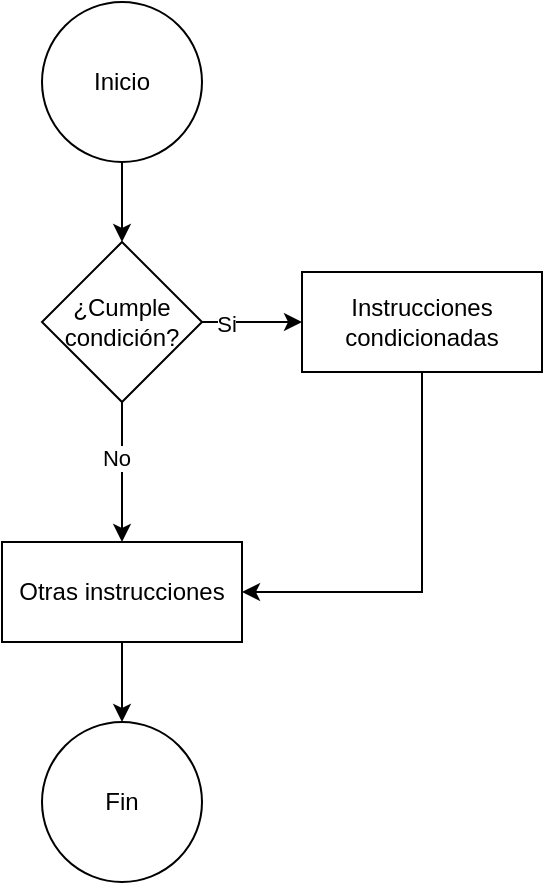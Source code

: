 <mxfile version="21.6.8" type="device" pages="4">
  <diagram name="If simple" id="lua3cvvGR4sbmoEJobVZ">
    <mxGraphModel dx="1418" dy="828" grid="1" gridSize="10" guides="1" tooltips="1" connect="1" arrows="1" fold="1" page="1" pageScale="1" pageWidth="850" pageHeight="1100" math="0" shadow="0">
      <root>
        <mxCell id="0" />
        <mxCell id="1" parent="0" />
        <mxCell id="kJxDiAfNMcwkC5Tb2l2K-3" style="edgeStyle=orthogonalEdgeStyle;rounded=0;orthogonalLoop=1;jettySize=auto;html=1;entryX=0.5;entryY=0;entryDx=0;entryDy=0;" parent="1" source="kJxDiAfNMcwkC5Tb2l2K-1" target="kJxDiAfNMcwkC5Tb2l2K-2" edge="1">
          <mxGeometry relative="1" as="geometry" />
        </mxCell>
        <mxCell id="kJxDiAfNMcwkC5Tb2l2K-1" value="Inicio" style="ellipse;whiteSpace=wrap;html=1;aspect=fixed;" parent="1" vertex="1">
          <mxGeometry x="360" y="50" width="80" height="80" as="geometry" />
        </mxCell>
        <mxCell id="kJxDiAfNMcwkC5Tb2l2K-5" style="edgeStyle=orthogonalEdgeStyle;rounded=0;orthogonalLoop=1;jettySize=auto;html=1;entryX=0;entryY=0.5;entryDx=0;entryDy=0;" parent="1" source="kJxDiAfNMcwkC5Tb2l2K-2" target="kJxDiAfNMcwkC5Tb2l2K-4" edge="1">
          <mxGeometry relative="1" as="geometry" />
        </mxCell>
        <mxCell id="kJxDiAfNMcwkC5Tb2l2K-6" value="Si" style="edgeLabel;html=1;align=center;verticalAlign=middle;resizable=0;points=[];" parent="kJxDiAfNMcwkC5Tb2l2K-5" vertex="1" connectable="0">
          <mxGeometry x="-0.52" y="-1" relative="1" as="geometry">
            <mxPoint as="offset" />
          </mxGeometry>
        </mxCell>
        <mxCell id="kJxDiAfNMcwkC5Tb2l2K-9" style="edgeStyle=orthogonalEdgeStyle;rounded=0;orthogonalLoop=1;jettySize=auto;html=1;entryX=0.5;entryY=0;entryDx=0;entryDy=0;" parent="1" source="kJxDiAfNMcwkC5Tb2l2K-2" target="kJxDiAfNMcwkC5Tb2l2K-7" edge="1">
          <mxGeometry relative="1" as="geometry" />
        </mxCell>
        <mxCell id="kJxDiAfNMcwkC5Tb2l2K-10" value="No" style="edgeLabel;html=1;align=center;verticalAlign=middle;resizable=0;points=[];" parent="kJxDiAfNMcwkC5Tb2l2K-9" vertex="1" connectable="0">
          <mxGeometry x="-0.2" y="-3" relative="1" as="geometry">
            <mxPoint as="offset" />
          </mxGeometry>
        </mxCell>
        <mxCell id="kJxDiAfNMcwkC5Tb2l2K-2" value="¿Cumple condición?" style="rhombus;whiteSpace=wrap;html=1;" parent="1" vertex="1">
          <mxGeometry x="360" y="170" width="80" height="80" as="geometry" />
        </mxCell>
        <mxCell id="kJxDiAfNMcwkC5Tb2l2K-8" style="edgeStyle=orthogonalEdgeStyle;rounded=0;orthogonalLoop=1;jettySize=auto;html=1;entryX=1;entryY=0.5;entryDx=0;entryDy=0;exitX=0.5;exitY=1;exitDx=0;exitDy=0;" parent="1" source="kJxDiAfNMcwkC5Tb2l2K-4" target="kJxDiAfNMcwkC5Tb2l2K-7" edge="1">
          <mxGeometry relative="1" as="geometry" />
        </mxCell>
        <mxCell id="kJxDiAfNMcwkC5Tb2l2K-4" value="Instrucciones condicionadas" style="rounded=0;whiteSpace=wrap;html=1;" parent="1" vertex="1">
          <mxGeometry x="490" y="185" width="120" height="50" as="geometry" />
        </mxCell>
        <mxCell id="kJxDiAfNMcwkC5Tb2l2K-12" style="edgeStyle=orthogonalEdgeStyle;rounded=0;orthogonalLoop=1;jettySize=auto;html=1;entryX=0.5;entryY=0;entryDx=0;entryDy=0;" parent="1" source="kJxDiAfNMcwkC5Tb2l2K-7" target="kJxDiAfNMcwkC5Tb2l2K-11" edge="1">
          <mxGeometry relative="1" as="geometry" />
        </mxCell>
        <mxCell id="kJxDiAfNMcwkC5Tb2l2K-7" value="Otras instrucciones" style="rounded=0;whiteSpace=wrap;html=1;" parent="1" vertex="1">
          <mxGeometry x="340" y="320" width="120" height="50" as="geometry" />
        </mxCell>
        <mxCell id="kJxDiAfNMcwkC5Tb2l2K-11" value="Fin" style="ellipse;whiteSpace=wrap;html=1;aspect=fixed;" parent="1" vertex="1">
          <mxGeometry x="360" y="410" width="80" height="80" as="geometry" />
        </mxCell>
      </root>
    </mxGraphModel>
  </diagram>
  <diagram name="If en secuencia" id="ZwGOg2d4eGwI_o__xpLS">
    <mxGraphModel dx="1418" dy="828" grid="1" gridSize="10" guides="1" tooltips="1" connect="1" arrows="1" fold="1" page="1" pageScale="1" pageWidth="850" pageHeight="1100" math="0" shadow="0">
      <root>
        <mxCell id="2CZIvTwbk8m3Q1wtJNaX-0" />
        <mxCell id="2CZIvTwbk8m3Q1wtJNaX-1" parent="2CZIvTwbk8m3Q1wtJNaX-0" />
        <mxCell id="2CZIvTwbk8m3Q1wtJNaX-2" style="edgeStyle=orthogonalEdgeStyle;rounded=0;orthogonalLoop=1;jettySize=auto;html=1;entryX=0.5;entryY=0;entryDx=0;entryDy=0;" parent="2CZIvTwbk8m3Q1wtJNaX-1" source="2CZIvTwbk8m3Q1wtJNaX-3" target="2CZIvTwbk8m3Q1wtJNaX-8" edge="1">
          <mxGeometry relative="1" as="geometry" />
        </mxCell>
        <mxCell id="2CZIvTwbk8m3Q1wtJNaX-3" value="Inicio" style="ellipse;whiteSpace=wrap;html=1;aspect=fixed;" parent="2CZIvTwbk8m3Q1wtJNaX-1" vertex="1">
          <mxGeometry x="350" y="50" width="80" height="80" as="geometry" />
        </mxCell>
        <mxCell id="2CZIvTwbk8m3Q1wtJNaX-4" style="edgeStyle=orthogonalEdgeStyle;rounded=0;orthogonalLoop=1;jettySize=auto;html=1;entryX=0;entryY=0.5;entryDx=0;entryDy=0;" parent="2CZIvTwbk8m3Q1wtJNaX-1" source="2CZIvTwbk8m3Q1wtJNaX-8" target="2CZIvTwbk8m3Q1wtJNaX-10" edge="1">
          <mxGeometry relative="1" as="geometry" />
        </mxCell>
        <mxCell id="2CZIvTwbk8m3Q1wtJNaX-5" value="Si" style="edgeLabel;html=1;align=center;verticalAlign=middle;resizable=0;points=[];" parent="2CZIvTwbk8m3Q1wtJNaX-4" vertex="1" connectable="0">
          <mxGeometry x="-0.52" y="-1" relative="1" as="geometry">
            <mxPoint as="offset" />
          </mxGeometry>
        </mxCell>
        <mxCell id="2CZIvTwbk8m3Q1wtJNaX-6" style="edgeStyle=orthogonalEdgeStyle;rounded=0;orthogonalLoop=1;jettySize=auto;html=1;entryX=0.5;entryY=0;entryDx=0;entryDy=0;" parent="2CZIvTwbk8m3Q1wtJNaX-1" source="2CZIvTwbk8m3Q1wtJNaX-8" target="274onsJOsDAJGGuNo17B-0" edge="1">
          <mxGeometry relative="1" as="geometry">
            <mxPoint x="400" y="320" as="targetPoint" />
          </mxGeometry>
        </mxCell>
        <mxCell id="2CZIvTwbk8m3Q1wtJNaX-7" value="No" style="edgeLabel;html=1;align=center;verticalAlign=middle;resizable=0;points=[];" parent="2CZIvTwbk8m3Q1wtJNaX-6" vertex="1" connectable="0">
          <mxGeometry x="-0.2" y="-3" relative="1" as="geometry">
            <mxPoint as="offset" />
          </mxGeometry>
        </mxCell>
        <mxCell id="2CZIvTwbk8m3Q1wtJNaX-8" value="¿Cumple condición 1?" style="rhombus;whiteSpace=wrap;html=1;" parent="2CZIvTwbk8m3Q1wtJNaX-1" vertex="1">
          <mxGeometry x="340" y="170" width="100" height="80" as="geometry" />
        </mxCell>
        <mxCell id="2CZIvTwbk8m3Q1wtJNaX-9" style="edgeStyle=orthogonalEdgeStyle;rounded=0;orthogonalLoop=1;jettySize=auto;html=1;entryX=1;entryY=0.5;entryDx=0;entryDy=0;exitX=0.5;exitY=1;exitDx=0;exitDy=0;" parent="2CZIvTwbk8m3Q1wtJNaX-1" source="2CZIvTwbk8m3Q1wtJNaX-10" target="274onsJOsDAJGGuNo17B-0" edge="1">
          <mxGeometry relative="1" as="geometry">
            <mxPoint x="460" y="345" as="targetPoint" />
          </mxGeometry>
        </mxCell>
        <mxCell id="2CZIvTwbk8m3Q1wtJNaX-10" value="Instrucciones que dependen de la condición 1" style="rounded=0;whiteSpace=wrap;html=1;" parent="2CZIvTwbk8m3Q1wtJNaX-1" vertex="1">
          <mxGeometry x="490" y="185" width="120" height="50" as="geometry" />
        </mxCell>
        <mxCell id="2CZIvTwbk8m3Q1wtJNaX-13" value="Fin" style="ellipse;whiteSpace=wrap;html=1;aspect=fixed;" parent="2CZIvTwbk8m3Q1wtJNaX-1" vertex="1">
          <mxGeometry x="350" y="440" width="80" height="80" as="geometry" />
        </mxCell>
        <mxCell id="274onsJOsDAJGGuNo17B-2" style="edgeStyle=orthogonalEdgeStyle;rounded=0;orthogonalLoop=1;jettySize=auto;html=1;entryX=1;entryY=0.5;entryDx=0;entryDy=0;" parent="2CZIvTwbk8m3Q1wtJNaX-1" source="274onsJOsDAJGGuNo17B-0" target="274onsJOsDAJGGuNo17B-1" edge="1">
          <mxGeometry relative="1" as="geometry" />
        </mxCell>
        <mxCell id="274onsJOsDAJGGuNo17B-3" value="Si" style="edgeLabel;html=1;align=center;verticalAlign=middle;resizable=0;points=[];" parent="274onsJOsDAJGGuNo17B-2" vertex="1" connectable="0">
          <mxGeometry x="-0.24" y="-2" relative="1" as="geometry">
            <mxPoint as="offset" />
          </mxGeometry>
        </mxCell>
        <mxCell id="274onsJOsDAJGGuNo17B-4" style="edgeStyle=orthogonalEdgeStyle;rounded=0;orthogonalLoop=1;jettySize=auto;html=1;entryX=0.5;entryY=0;entryDx=0;entryDy=0;" parent="2CZIvTwbk8m3Q1wtJNaX-1" source="274onsJOsDAJGGuNo17B-0" target="2CZIvTwbk8m3Q1wtJNaX-13" edge="1">
          <mxGeometry relative="1" as="geometry" />
        </mxCell>
        <mxCell id="274onsJOsDAJGGuNo17B-5" value="No" style="edgeLabel;html=1;align=center;verticalAlign=middle;resizable=0;points=[];" parent="274onsJOsDAJGGuNo17B-4" vertex="1" connectable="0">
          <mxGeometry x="-0.12" y="-1" relative="1" as="geometry">
            <mxPoint as="offset" />
          </mxGeometry>
        </mxCell>
        <mxCell id="274onsJOsDAJGGuNo17B-0" value="¿Cumple condición 2?" style="rhombus;whiteSpace=wrap;html=1;" parent="2CZIvTwbk8m3Q1wtJNaX-1" vertex="1">
          <mxGeometry x="340" y="310" width="100" height="80" as="geometry" />
        </mxCell>
        <mxCell id="274onsJOsDAJGGuNo17B-6" style="edgeStyle=orthogonalEdgeStyle;rounded=0;orthogonalLoop=1;jettySize=auto;html=1;entryX=0;entryY=0.5;entryDx=0;entryDy=0;exitX=0.5;exitY=1;exitDx=0;exitDy=0;" parent="2CZIvTwbk8m3Q1wtJNaX-1" source="274onsJOsDAJGGuNo17B-1" target="2CZIvTwbk8m3Q1wtJNaX-13" edge="1">
          <mxGeometry relative="1" as="geometry" />
        </mxCell>
        <mxCell id="274onsJOsDAJGGuNo17B-1" value="Instrucciones que dependen de la condición 2" style="rounded=0;whiteSpace=wrap;html=1;" parent="2CZIvTwbk8m3Q1wtJNaX-1" vertex="1">
          <mxGeometry x="170" y="325" width="120" height="50" as="geometry" />
        </mxCell>
      </root>
    </mxGraphModel>
  </diagram>
  <diagram name="else" id="2hadmQvfeEA0hxJ-wt2u">
    <mxGraphModel dx="1418" dy="828" grid="1" gridSize="10" guides="1" tooltips="1" connect="1" arrows="1" fold="1" page="1" pageScale="1" pageWidth="850" pageHeight="1100" math="0" shadow="0">
      <root>
        <mxCell id="kTtafFv9I2xqkEs3oS_D-0" />
        <mxCell id="kTtafFv9I2xqkEs3oS_D-1" parent="kTtafFv9I2xqkEs3oS_D-0" />
        <mxCell id="kTtafFv9I2xqkEs3oS_D-2" style="edgeStyle=orthogonalEdgeStyle;rounded=0;orthogonalLoop=1;jettySize=auto;html=1;entryX=0.5;entryY=0;entryDx=0;entryDy=0;" edge="1" parent="kTtafFv9I2xqkEs3oS_D-1" source="kTtafFv9I2xqkEs3oS_D-3" target="kTtafFv9I2xqkEs3oS_D-8">
          <mxGeometry relative="1" as="geometry" />
        </mxCell>
        <mxCell id="kTtafFv9I2xqkEs3oS_D-3" value="Inicio" style="ellipse;whiteSpace=wrap;html=1;aspect=fixed;" vertex="1" parent="kTtafFv9I2xqkEs3oS_D-1">
          <mxGeometry x="350" y="50" width="80" height="80" as="geometry" />
        </mxCell>
        <mxCell id="kTtafFv9I2xqkEs3oS_D-4" style="edgeStyle=orthogonalEdgeStyle;rounded=0;orthogonalLoop=1;jettySize=auto;html=1;entryX=0;entryY=0.5;entryDx=0;entryDy=0;" edge="1" parent="kTtafFv9I2xqkEs3oS_D-1" source="kTtafFv9I2xqkEs3oS_D-8" target="kTtafFv9I2xqkEs3oS_D-10">
          <mxGeometry relative="1" as="geometry" />
        </mxCell>
        <mxCell id="kTtafFv9I2xqkEs3oS_D-5" value="Si" style="edgeLabel;html=1;align=center;verticalAlign=middle;resizable=0;points=[];" vertex="1" connectable="0" parent="kTtafFv9I2xqkEs3oS_D-4">
          <mxGeometry x="-0.52" y="-1" relative="1" as="geometry">
            <mxPoint as="offset" />
          </mxGeometry>
        </mxCell>
        <mxCell id="kTtafFv9I2xqkEs3oS_D-6" style="edgeStyle=orthogonalEdgeStyle;rounded=0;orthogonalLoop=1;jettySize=auto;html=1;entryX=0.5;entryY=0;entryDx=0;entryDy=0;" edge="1" parent="kTtafFv9I2xqkEs3oS_D-1" source="kTtafFv9I2xqkEs3oS_D-8" target="kTtafFv9I2xqkEs3oS_D-16">
          <mxGeometry relative="1" as="geometry">
            <mxPoint x="400" y="320" as="targetPoint" />
          </mxGeometry>
        </mxCell>
        <mxCell id="kTtafFv9I2xqkEs3oS_D-7" value="No" style="edgeLabel;html=1;align=center;verticalAlign=middle;resizable=0;points=[];" vertex="1" connectable="0" parent="kTtafFv9I2xqkEs3oS_D-6">
          <mxGeometry x="-0.2" y="-3" relative="1" as="geometry">
            <mxPoint as="offset" />
          </mxGeometry>
        </mxCell>
        <mxCell id="kTtafFv9I2xqkEs3oS_D-8" value="¿Cumple condición 1?" style="rhombus;whiteSpace=wrap;html=1;" vertex="1" parent="kTtafFv9I2xqkEs3oS_D-1">
          <mxGeometry x="340" y="170" width="100" height="80" as="geometry" />
        </mxCell>
        <mxCell id="kTtafFv9I2xqkEs3oS_D-9" style="edgeStyle=orthogonalEdgeStyle;rounded=0;orthogonalLoop=1;jettySize=auto;html=1;exitX=0.5;exitY=1;exitDx=0;exitDy=0;entryX=1;entryY=0.5;entryDx=0;entryDy=0;" edge="1" parent="kTtafFv9I2xqkEs3oS_D-1" source="kTtafFv9I2xqkEs3oS_D-10" target="kTtafFv9I2xqkEs3oS_D-11">
          <mxGeometry relative="1" as="geometry">
            <mxPoint x="590" y="490" as="targetPoint" />
          </mxGeometry>
        </mxCell>
        <mxCell id="kTtafFv9I2xqkEs3oS_D-10" value="Instrucciones que dependen de la condición 1" style="rounded=0;whiteSpace=wrap;html=1;" vertex="1" parent="kTtafFv9I2xqkEs3oS_D-1">
          <mxGeometry x="490" y="185" width="120" height="50" as="geometry" />
        </mxCell>
        <mxCell id="kTtafFv9I2xqkEs3oS_D-11" value="Fin" style="ellipse;whiteSpace=wrap;html=1;aspect=fixed;" vertex="1" parent="kTtafFv9I2xqkEs3oS_D-1">
          <mxGeometry x="350" y="530" width="80" height="80" as="geometry" />
        </mxCell>
        <mxCell id="kTtafFv9I2xqkEs3oS_D-12" style="edgeStyle=orthogonalEdgeStyle;rounded=0;orthogonalLoop=1;jettySize=auto;html=1;entryX=1;entryY=0.5;entryDx=0;entryDy=0;" edge="1" parent="kTtafFv9I2xqkEs3oS_D-1" source="kTtafFv9I2xqkEs3oS_D-16" target="kTtafFv9I2xqkEs3oS_D-18">
          <mxGeometry relative="1" as="geometry" />
        </mxCell>
        <mxCell id="kTtafFv9I2xqkEs3oS_D-13" value="Si" style="edgeLabel;html=1;align=center;verticalAlign=middle;resizable=0;points=[];" vertex="1" connectable="0" parent="kTtafFv9I2xqkEs3oS_D-12">
          <mxGeometry x="-0.24" y="-2" relative="1" as="geometry">
            <mxPoint as="offset" />
          </mxGeometry>
        </mxCell>
        <mxCell id="kTtafFv9I2xqkEs3oS_D-14" style="edgeStyle=orthogonalEdgeStyle;rounded=0;orthogonalLoop=1;jettySize=auto;html=1;entryX=0.5;entryY=0;entryDx=0;entryDy=0;" edge="1" parent="kTtafFv9I2xqkEs3oS_D-1" source="kTtafFv9I2xqkEs3oS_D-16" target="9asfVH1FX_YJzmx3dbth-0">
          <mxGeometry relative="1" as="geometry" />
        </mxCell>
        <mxCell id="kTtafFv9I2xqkEs3oS_D-15" value="No" style="edgeLabel;html=1;align=center;verticalAlign=middle;resizable=0;points=[];" vertex="1" connectable="0" parent="kTtafFv9I2xqkEs3oS_D-14">
          <mxGeometry x="-0.12" y="-1" relative="1" as="geometry">
            <mxPoint as="offset" />
          </mxGeometry>
        </mxCell>
        <mxCell id="kTtafFv9I2xqkEs3oS_D-16" value="¿Cumple condición 2?" style="rhombus;whiteSpace=wrap;html=1;" vertex="1" parent="kTtafFv9I2xqkEs3oS_D-1">
          <mxGeometry x="340" y="310" width="100" height="80" as="geometry" />
        </mxCell>
        <mxCell id="kTtafFv9I2xqkEs3oS_D-17" style="edgeStyle=orthogonalEdgeStyle;rounded=0;orthogonalLoop=1;jettySize=auto;html=1;entryX=0;entryY=0.5;entryDx=0;entryDy=0;exitX=0.5;exitY=1;exitDx=0;exitDy=0;" edge="1" parent="kTtafFv9I2xqkEs3oS_D-1" source="kTtafFv9I2xqkEs3oS_D-18" target="kTtafFv9I2xqkEs3oS_D-11">
          <mxGeometry relative="1" as="geometry" />
        </mxCell>
        <mxCell id="kTtafFv9I2xqkEs3oS_D-18" value="Instrucciones que dependen de la condición 2" style="rounded=0;whiteSpace=wrap;html=1;" vertex="1" parent="kTtafFv9I2xqkEs3oS_D-1">
          <mxGeometry x="170" y="325" width="120" height="50" as="geometry" />
        </mxCell>
        <mxCell id="9asfVH1FX_YJzmx3dbth-1" style="edgeStyle=orthogonalEdgeStyle;rounded=0;orthogonalLoop=1;jettySize=auto;html=1;entryX=0.5;entryY=0;entryDx=0;entryDy=0;" edge="1" parent="kTtafFv9I2xqkEs3oS_D-1" source="9asfVH1FX_YJzmx3dbth-0" target="kTtafFv9I2xqkEs3oS_D-11">
          <mxGeometry relative="1" as="geometry" />
        </mxCell>
        <mxCell id="9asfVH1FX_YJzmx3dbth-0" value="Instrucciones que dependen de no haber cumplido ninguna condición" style="rounded=0;whiteSpace=wrap;html=1;" vertex="1" parent="kTtafFv9I2xqkEs3oS_D-1">
          <mxGeometry x="310" y="440" width="160" height="50" as="geometry" />
        </mxCell>
      </root>
    </mxGraphModel>
  </diagram>
  <diagram name="anidados" id="f8w-WrmTrd83o0kBymUa">
    <mxGraphModel dx="2268" dy="828" grid="1" gridSize="10" guides="1" tooltips="1" connect="1" arrows="1" fold="1" page="1" pageScale="1" pageWidth="850" pageHeight="1100" math="0" shadow="0">
      <root>
        <mxCell id="DT6q0Nb58ufmN5h5WGau-0" />
        <mxCell id="DT6q0Nb58ufmN5h5WGau-1" parent="DT6q0Nb58ufmN5h5WGau-0" />
        <mxCell id="DT6q0Nb58ufmN5h5WGau-2" style="edgeStyle=orthogonalEdgeStyle;rounded=0;orthogonalLoop=1;jettySize=auto;html=1;entryX=0.5;entryY=0;entryDx=0;entryDy=0;" edge="1" parent="DT6q0Nb58ufmN5h5WGau-1" source="DT6q0Nb58ufmN5h5WGau-3" target="DT6q0Nb58ufmN5h5WGau-8">
          <mxGeometry relative="1" as="geometry" />
        </mxCell>
        <mxCell id="DT6q0Nb58ufmN5h5WGau-3" value="Inicio" style="ellipse;whiteSpace=wrap;html=1;aspect=fixed;" vertex="1" parent="DT6q0Nb58ufmN5h5WGau-1">
          <mxGeometry x="350" y="50" width="80" height="80" as="geometry" />
        </mxCell>
        <mxCell id="DT6q0Nb58ufmN5h5WGau-4" style="edgeStyle=orthogonalEdgeStyle;rounded=0;orthogonalLoop=1;jettySize=auto;html=1;" edge="1" parent="DT6q0Nb58ufmN5h5WGau-1" source="DT6q0Nb58ufmN5h5WGau-8" target="LJ7R8BtVYpHdLR3c8tU6-0">
          <mxGeometry relative="1" as="geometry">
            <mxPoint x="490" y="210" as="targetPoint" />
          </mxGeometry>
        </mxCell>
        <mxCell id="DT6q0Nb58ufmN5h5WGau-5" value="Si" style="edgeLabel;html=1;align=center;verticalAlign=middle;resizable=0;points=[];" vertex="1" connectable="0" parent="DT6q0Nb58ufmN5h5WGau-4">
          <mxGeometry x="-0.52" y="-1" relative="1" as="geometry">
            <mxPoint as="offset" />
          </mxGeometry>
        </mxCell>
        <mxCell id="DT6q0Nb58ufmN5h5WGau-6" style="edgeStyle=orthogonalEdgeStyle;rounded=0;orthogonalLoop=1;jettySize=auto;html=1;entryX=0.5;entryY=0;entryDx=0;entryDy=0;" edge="1" parent="DT6q0Nb58ufmN5h5WGau-1" source="DT6q0Nb58ufmN5h5WGau-8" target="DT6q0Nb58ufmN5h5WGau-16">
          <mxGeometry relative="1" as="geometry">
            <mxPoint x="400" y="320" as="targetPoint" />
          </mxGeometry>
        </mxCell>
        <mxCell id="DT6q0Nb58ufmN5h5WGau-7" value="No" style="edgeLabel;html=1;align=center;verticalAlign=middle;resizable=0;points=[];" vertex="1" connectable="0" parent="DT6q0Nb58ufmN5h5WGau-6">
          <mxGeometry x="-0.2" y="-3" relative="1" as="geometry">
            <mxPoint as="offset" />
          </mxGeometry>
        </mxCell>
        <mxCell id="DT6q0Nb58ufmN5h5WGau-8" value="¿Cumple condición 1?" style="rhombus;whiteSpace=wrap;html=1;fillColor=#fff2cc;strokeColor=#d6b656;" vertex="1" parent="DT6q0Nb58ufmN5h5WGau-1">
          <mxGeometry x="340" y="170" width="100" height="80" as="geometry" />
        </mxCell>
        <mxCell id="DT6q0Nb58ufmN5h5WGau-11" value="Fin" style="ellipse;whiteSpace=wrap;html=1;aspect=fixed;" vertex="1" parent="DT6q0Nb58ufmN5h5WGau-1">
          <mxGeometry x="350" y="530" width="80" height="80" as="geometry" />
        </mxCell>
        <mxCell id="DT6q0Nb58ufmN5h5WGau-12" style="edgeStyle=orthogonalEdgeStyle;rounded=0;orthogonalLoop=1;jettySize=auto;html=1;entryX=1;entryY=0.5;entryDx=0;entryDy=0;" edge="1" parent="DT6q0Nb58ufmN5h5WGau-1" source="DT6q0Nb58ufmN5h5WGau-16" target="LJ7R8BtVYpHdLR3c8tU6-13">
          <mxGeometry relative="1" as="geometry">
            <mxPoint x="290" y="350" as="targetPoint" />
          </mxGeometry>
        </mxCell>
        <mxCell id="DT6q0Nb58ufmN5h5WGau-13" value="Si" style="edgeLabel;html=1;align=center;verticalAlign=middle;resizable=0;points=[];" vertex="1" connectable="0" parent="DT6q0Nb58ufmN5h5WGau-12">
          <mxGeometry x="-0.24" y="-2" relative="1" as="geometry">
            <mxPoint as="offset" />
          </mxGeometry>
        </mxCell>
        <mxCell id="DT6q0Nb58ufmN5h5WGau-14" style="edgeStyle=orthogonalEdgeStyle;rounded=0;orthogonalLoop=1;jettySize=auto;html=1;entryX=0.5;entryY=0;entryDx=0;entryDy=0;" edge="1" parent="DT6q0Nb58ufmN5h5WGau-1" source="DT6q0Nb58ufmN5h5WGau-16" target="DT6q0Nb58ufmN5h5WGau-20">
          <mxGeometry relative="1" as="geometry" />
        </mxCell>
        <mxCell id="DT6q0Nb58ufmN5h5WGau-15" value="No" style="edgeLabel;html=1;align=center;verticalAlign=middle;resizable=0;points=[];" vertex="1" connectable="0" parent="DT6q0Nb58ufmN5h5WGau-14">
          <mxGeometry x="-0.12" y="-1" relative="1" as="geometry">
            <mxPoint as="offset" />
          </mxGeometry>
        </mxCell>
        <mxCell id="DT6q0Nb58ufmN5h5WGau-16" value="¿Cumple condición 2?" style="rhombus;whiteSpace=wrap;html=1;fillColor=#f8cecc;strokeColor=#b85450;" vertex="1" parent="DT6q0Nb58ufmN5h5WGau-1">
          <mxGeometry x="340" y="310" width="100" height="80" as="geometry" />
        </mxCell>
        <mxCell id="DT6q0Nb58ufmN5h5WGau-19" style="edgeStyle=orthogonalEdgeStyle;rounded=0;orthogonalLoop=1;jettySize=auto;html=1;entryX=0.5;entryY=0;entryDx=0;entryDy=0;" edge="1" parent="DT6q0Nb58ufmN5h5WGau-1" source="DT6q0Nb58ufmN5h5WGau-20" target="DT6q0Nb58ufmN5h5WGau-11">
          <mxGeometry relative="1" as="geometry" />
        </mxCell>
        <mxCell id="DT6q0Nb58ufmN5h5WGau-20" value="Instrucciones que dependen de no haber cumplido ninguna condición" style="rounded=0;whiteSpace=wrap;html=1;fillColor=#fff2cc;strokeColor=#d6b656;" vertex="1" parent="DT6q0Nb58ufmN5h5WGau-1">
          <mxGeometry x="310" y="440" width="160" height="50" as="geometry" />
        </mxCell>
        <mxCell id="LJ7R8BtVYpHdLR3c8tU6-2" style="edgeStyle=orthogonalEdgeStyle;rounded=0;orthogonalLoop=1;jettySize=auto;html=1;entryX=0.5;entryY=1;entryDx=0;entryDy=0;" edge="1" parent="DT6q0Nb58ufmN5h5WGau-1" source="LJ7R8BtVYpHdLR3c8tU6-0" target="LJ7R8BtVYpHdLR3c8tU6-1">
          <mxGeometry relative="1" as="geometry" />
        </mxCell>
        <mxCell id="LJ7R8BtVYpHdLR3c8tU6-3" value="Si" style="edgeLabel;html=1;align=center;verticalAlign=middle;resizable=0;points=[];" vertex="1" connectable="0" parent="LJ7R8BtVYpHdLR3c8tU6-2">
          <mxGeometry x="0.018" y="2" relative="1" as="geometry">
            <mxPoint as="offset" />
          </mxGeometry>
        </mxCell>
        <mxCell id="LJ7R8BtVYpHdLR3c8tU6-5" value="No" style="edgeStyle=orthogonalEdgeStyle;rounded=0;orthogonalLoop=1;jettySize=auto;html=1;entryX=0;entryY=0.5;entryDx=0;entryDy=0;" edge="1" parent="DT6q0Nb58ufmN5h5WGau-1" source="LJ7R8BtVYpHdLR3c8tU6-0" target="LJ7R8BtVYpHdLR3c8tU6-4">
          <mxGeometry relative="1" as="geometry" />
        </mxCell>
        <mxCell id="LJ7R8BtVYpHdLR3c8tU6-0" value="¿Cumple condición 1a?" style="rhombus;whiteSpace=wrap;html=1;fillColor=#fff2cc;strokeColor=#d6b656;" vertex="1" parent="DT6q0Nb58ufmN5h5WGau-1">
          <mxGeometry x="510" y="170" width="100" height="80" as="geometry" />
        </mxCell>
        <mxCell id="LJ7R8BtVYpHdLR3c8tU6-10" style="edgeStyle=orthogonalEdgeStyle;rounded=0;orthogonalLoop=1;jettySize=auto;html=1;entryX=1;entryY=0.5;entryDx=0;entryDy=0;exitX=1;exitY=0.5;exitDx=0;exitDy=0;" edge="1" parent="DT6q0Nb58ufmN5h5WGau-1" source="LJ7R8BtVYpHdLR3c8tU6-1" target="DT6q0Nb58ufmN5h5WGau-11">
          <mxGeometry relative="1" as="geometry">
            <Array as="points">
              <mxPoint x="1020" y="90" />
              <mxPoint x="1020" y="570" />
            </Array>
          </mxGeometry>
        </mxCell>
        <mxCell id="LJ7R8BtVYpHdLR3c8tU6-1" value="Instrucciones que dependen de la condición 1a" style="rounded=0;whiteSpace=wrap;html=1;" vertex="1" parent="DT6q0Nb58ufmN5h5WGau-1">
          <mxGeometry x="500" y="65" width="120" height="50" as="geometry" />
        </mxCell>
        <mxCell id="LJ7R8BtVYpHdLR3c8tU6-7" value="SI" style="edgeStyle=orthogonalEdgeStyle;rounded=0;orthogonalLoop=1;jettySize=auto;html=1;entryX=0.5;entryY=0;entryDx=0;entryDy=0;" edge="1" parent="DT6q0Nb58ufmN5h5WGau-1" source="LJ7R8BtVYpHdLR3c8tU6-4" target="LJ7R8BtVYpHdLR3c8tU6-6">
          <mxGeometry relative="1" as="geometry" />
        </mxCell>
        <mxCell id="LJ7R8BtVYpHdLR3c8tU6-9" value="No" style="edgeStyle=orthogonalEdgeStyle;rounded=0;orthogonalLoop=1;jettySize=auto;html=1;entryX=0;entryY=0.5;entryDx=0;entryDy=0;" edge="1" parent="DT6q0Nb58ufmN5h5WGau-1" source="LJ7R8BtVYpHdLR3c8tU6-4" target="LJ7R8BtVYpHdLR3c8tU6-8">
          <mxGeometry relative="1" as="geometry" />
        </mxCell>
        <mxCell id="LJ7R8BtVYpHdLR3c8tU6-4" value="¿Cumple condición 1b?" style="rhombus;whiteSpace=wrap;html=1;fillColor=#fff2cc;strokeColor=#d6b656;" vertex="1" parent="DT6q0Nb58ufmN5h5WGau-1">
          <mxGeometry x="670" y="170" width="100" height="80" as="geometry" />
        </mxCell>
        <mxCell id="LJ7R8BtVYpHdLR3c8tU6-12" style="edgeStyle=orthogonalEdgeStyle;rounded=0;orthogonalLoop=1;jettySize=auto;html=1;entryX=1;entryY=0.5;entryDx=0;entryDy=0;exitX=0.5;exitY=1;exitDx=0;exitDy=0;" edge="1" parent="DT6q0Nb58ufmN5h5WGau-1" source="LJ7R8BtVYpHdLR3c8tU6-6" target="DT6q0Nb58ufmN5h5WGau-11">
          <mxGeometry relative="1" as="geometry" />
        </mxCell>
        <mxCell id="LJ7R8BtVYpHdLR3c8tU6-6" value="Instrucciones que dependen de la condición 1b" style="rounded=0;whiteSpace=wrap;html=1;" vertex="1" parent="DT6q0Nb58ufmN5h5WGau-1">
          <mxGeometry x="660" y="325" width="120" height="50" as="geometry" />
        </mxCell>
        <mxCell id="LJ7R8BtVYpHdLR3c8tU6-11" style="edgeStyle=orthogonalEdgeStyle;rounded=0;orthogonalLoop=1;jettySize=auto;html=1;entryX=1;entryY=0.5;entryDx=0;entryDy=0;exitX=1;exitY=0.5;exitDx=0;exitDy=0;" edge="1" parent="DT6q0Nb58ufmN5h5WGau-1" source="LJ7R8BtVYpHdLR3c8tU6-8" target="DT6q0Nb58ufmN5h5WGau-11">
          <mxGeometry relative="1" as="geometry">
            <Array as="points">
              <mxPoint x="1020" y="210" />
              <mxPoint x="1020" y="570" />
            </Array>
          </mxGeometry>
        </mxCell>
        <mxCell id="LJ7R8BtVYpHdLR3c8tU6-8" value="Instrucciones que dependen de que no se cumplan las condiciones 1a y 1b" style="rounded=0;whiteSpace=wrap;html=1;" vertex="1" parent="DT6q0Nb58ufmN5h5WGau-1">
          <mxGeometry x="820" y="185" width="160" height="50" as="geometry" />
        </mxCell>
        <mxCell id="LJ7R8BtVYpHdLR3c8tU6-18" value="No" style="edgeStyle=orthogonalEdgeStyle;rounded=0;orthogonalLoop=1;jettySize=auto;html=1;entryX=1;entryY=0.5;entryDx=0;entryDy=0;" edge="1" parent="DT6q0Nb58ufmN5h5WGau-1" source="LJ7R8BtVYpHdLR3c8tU6-13" target="LJ7R8BtVYpHdLR3c8tU6-14">
          <mxGeometry relative="1" as="geometry" />
        </mxCell>
        <mxCell id="LJ7R8BtVYpHdLR3c8tU6-20" value="Si" style="edgeStyle=orthogonalEdgeStyle;rounded=0;orthogonalLoop=1;jettySize=auto;html=1;entryX=0.5;entryY=1;entryDx=0;entryDy=0;" edge="1" parent="DT6q0Nb58ufmN5h5WGau-1" source="LJ7R8BtVYpHdLR3c8tU6-13" target="LJ7R8BtVYpHdLR3c8tU6-16">
          <mxGeometry relative="1" as="geometry" />
        </mxCell>
        <mxCell id="LJ7R8BtVYpHdLR3c8tU6-13" value="¿Cumple condición 2a?" style="rhombus;whiteSpace=wrap;html=1;fillColor=#f8cecc;strokeColor=#b85450;" vertex="1" parent="DT6q0Nb58ufmN5h5WGau-1">
          <mxGeometry x="180" y="310" width="100" height="80" as="geometry" />
        </mxCell>
        <mxCell id="LJ7R8BtVYpHdLR3c8tU6-19" value="No" style="edgeStyle=orthogonalEdgeStyle;rounded=0;orthogonalLoop=1;jettySize=auto;html=1;entryX=1;entryY=0.5;entryDx=0;entryDy=0;" edge="1" parent="DT6q0Nb58ufmN5h5WGau-1" source="LJ7R8BtVYpHdLR3c8tU6-14" target="LJ7R8BtVYpHdLR3c8tU6-15">
          <mxGeometry relative="1" as="geometry" />
        </mxCell>
        <mxCell id="LJ7R8BtVYpHdLR3c8tU6-21" value="Si" style="edgeStyle=orthogonalEdgeStyle;rounded=0;orthogonalLoop=1;jettySize=auto;html=1;entryX=0.5;entryY=0;entryDx=0;entryDy=0;" edge="1" parent="DT6q0Nb58ufmN5h5WGau-1" source="LJ7R8BtVYpHdLR3c8tU6-14" target="LJ7R8BtVYpHdLR3c8tU6-17">
          <mxGeometry relative="1" as="geometry" />
        </mxCell>
        <mxCell id="LJ7R8BtVYpHdLR3c8tU6-14" value="¿Cumple condición 2b?" style="rhombus;whiteSpace=wrap;html=1;fillColor=#f8cecc;strokeColor=#b85450;" vertex="1" parent="DT6q0Nb58ufmN5h5WGau-1">
          <mxGeometry x="40" y="310" width="100" height="80" as="geometry" />
        </mxCell>
        <mxCell id="LJ7R8BtVYpHdLR3c8tU6-23" style="edgeStyle=orthogonalEdgeStyle;rounded=0;orthogonalLoop=1;jettySize=auto;html=1;entryX=0;entryY=0.5;entryDx=0;entryDy=0;exitX=0;exitY=0.5;exitDx=0;exitDy=0;" edge="1" parent="DT6q0Nb58ufmN5h5WGau-1" source="LJ7R8BtVYpHdLR3c8tU6-15" target="DT6q0Nb58ufmN5h5WGau-11">
          <mxGeometry relative="1" as="geometry">
            <Array as="points">
              <mxPoint x="-220" y="350" />
              <mxPoint x="-220" y="570" />
            </Array>
          </mxGeometry>
        </mxCell>
        <mxCell id="LJ7R8BtVYpHdLR3c8tU6-15" value="Instrucciones que dependen de que no se cumplan las condiciones 2a y 2b" style="rounded=0;whiteSpace=wrap;html=1;" vertex="1" parent="DT6q0Nb58ufmN5h5WGau-1">
          <mxGeometry x="-170" y="325" width="160" height="50" as="geometry" />
        </mxCell>
        <mxCell id="LJ7R8BtVYpHdLR3c8tU6-24" style="edgeStyle=orthogonalEdgeStyle;rounded=0;orthogonalLoop=1;jettySize=auto;html=1;entryX=0;entryY=0.5;entryDx=0;entryDy=0;exitX=0;exitY=0.5;exitDx=0;exitDy=0;" edge="1" parent="DT6q0Nb58ufmN5h5WGau-1" source="LJ7R8BtVYpHdLR3c8tU6-16" target="DT6q0Nb58ufmN5h5WGau-11">
          <mxGeometry relative="1" as="geometry">
            <Array as="points">
              <mxPoint x="-220" y="210" />
              <mxPoint x="-220" y="570" />
            </Array>
          </mxGeometry>
        </mxCell>
        <mxCell id="LJ7R8BtVYpHdLR3c8tU6-16" value="Instrucciones que dependen de la condición 2a" style="rounded=0;whiteSpace=wrap;html=1;" vertex="1" parent="DT6q0Nb58ufmN5h5WGau-1">
          <mxGeometry x="170" y="185" width="120" height="50" as="geometry" />
        </mxCell>
        <mxCell id="LJ7R8BtVYpHdLR3c8tU6-22" style="edgeStyle=orthogonalEdgeStyle;rounded=0;orthogonalLoop=1;jettySize=auto;html=1;entryX=0;entryY=0.5;entryDx=0;entryDy=0;exitX=0.5;exitY=1;exitDx=0;exitDy=0;" edge="1" parent="DT6q0Nb58ufmN5h5WGau-1" source="LJ7R8BtVYpHdLR3c8tU6-17" target="DT6q0Nb58ufmN5h5WGau-11">
          <mxGeometry relative="1" as="geometry" />
        </mxCell>
        <mxCell id="LJ7R8BtVYpHdLR3c8tU6-17" value="Instrucciones que dependen de la condición 2b" style="rounded=0;whiteSpace=wrap;html=1;" vertex="1" parent="DT6q0Nb58ufmN5h5WGau-1">
          <mxGeometry x="30" y="440" width="120" height="50" as="geometry" />
        </mxCell>
      </root>
    </mxGraphModel>
  </diagram>
</mxfile>
